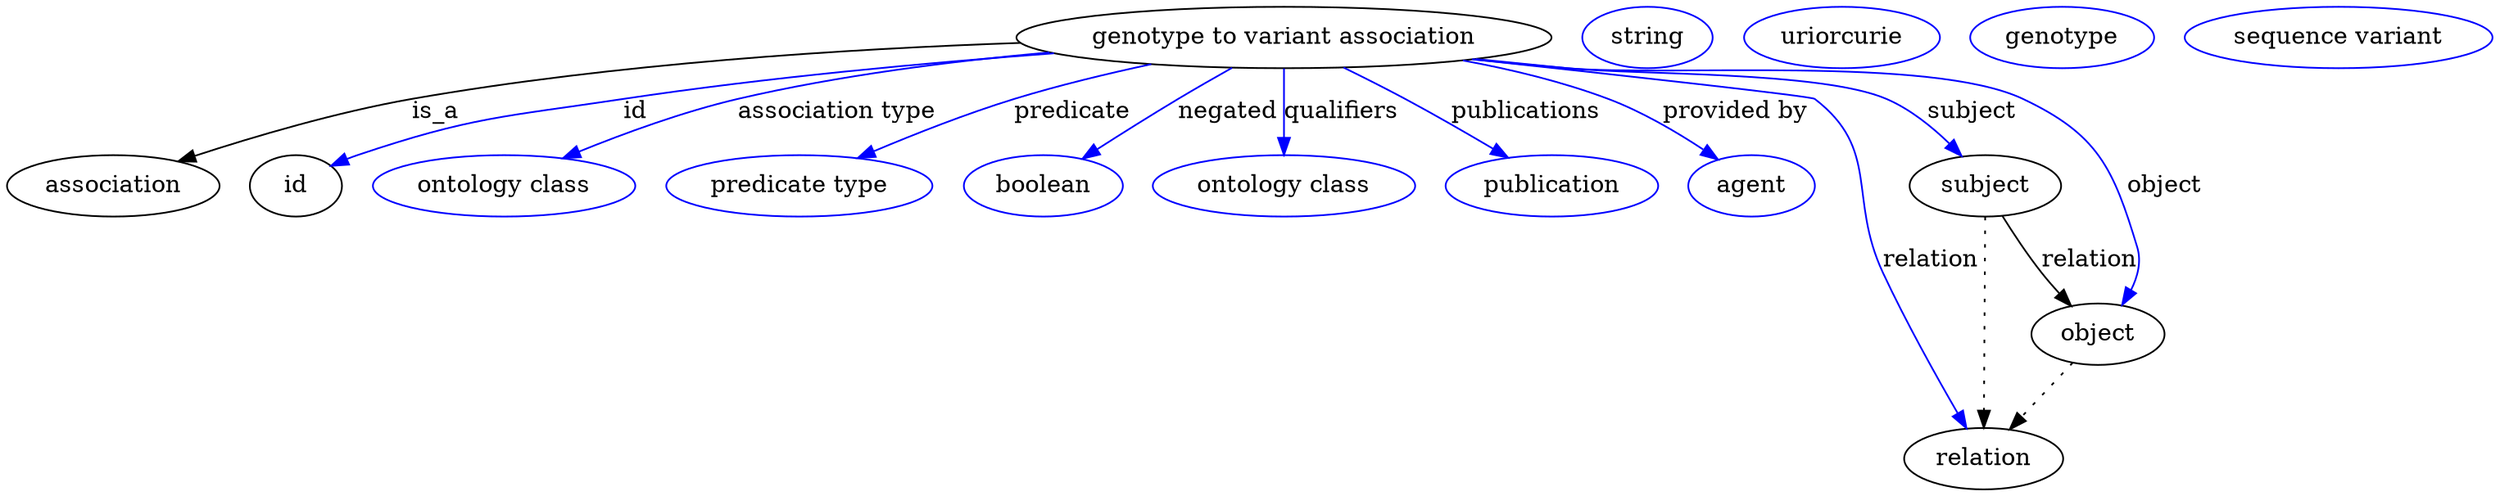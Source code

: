 digraph {
	graph [bb="0,0,1195.6,283"];
	node [label="\N"];
	"genotype to variant association"	 [height=0.5,
		label="genotype to variant association",
		pos="627.05,265",
		width=3.34];
	association	 [height=0.5,
		pos="50.046,178",
		width=1.3902];
	"genotype to variant association" -> association	 [label=is_a,
		lp="226.05,221.5",
		pos="e,84.578,191.04 508.91,261.34 426.03,257.15 312.99,248.19 215.05,229 173.31,220.82 127.18,206.05 94.328,194.51"];
	id	 [height=0.5,
		pos="145.05,178",
		width=0.75];
	"genotype to variant association" -> id	 [color=blue,
		label=id,
		lp="327.55,221.5",
		pos="e,166,189.51 523.91,255.74 464.62,249.69 388.87,240.73 322.05,229 258.65,217.88 241.57,217.87 181.05,196 179.17,195.32 177.27,194.57 \
175.37,193.78",
		style=solid];
	"association type"	 [color=blue,
		height=0.5,
		label="ontology class",
		pos="252.05,178",
		width=1.7151];
	"genotype to variant association" -> "association type"	 [color=blue,
		label="association type",
		lp="424.05,221.5",
		pos="e,284.47,193.38 524.71,255.54 479.83,249.99 426.82,241.54 380.05,229 350.47,221.07 318.47,208.32 293.86,197.55",
		style=solid];
	predicate	 [color=blue,
		height=0.5,
		label="predicate type",
		pos="392.05,178",
		width=1.679];
	"genotype to variant association" -> predicate	 [color=blue,
		label=predicate,
		lp="532.05,221.5",
		pos="e,423.82,193.39 568.88,249.15 549.08,243.34 526.93,236.36 507.05,229 482.07,219.76 454.79,207.75 433.07,197.7",
		style=solid];
	negated	 [color=blue,
		height=0.5,
		label=boolean,
		pos="509.05,178",
		width=1.0652];
	"genotype to variant association" -> negated	 [color=blue,
		label=negated,
		lp="597.55,221.5",
		pos="e,530.02,193.46 602.88,247.18 584.12,233.35 558.04,214.12 538.13,199.44",
		style=solid];
	qualifiers	 [color=blue,
		height=0.5,
		label="ontology class",
		pos="627.05,178",
		width=1.7151];
	"genotype to variant association" -> qualifiers	 [color=blue,
		label=qualifiers,
		lp="653.05,221.5",
		pos="e,627.05,196 627.05,246.97 627.05,235.19 627.05,219.56 627.05,206.16",
		style=solid];
	publications	 [color=blue,
		height=0.5,
		label=publication,
		pos="757.05,178",
		width=1.3902];
	"genotype to variant association" -> publications	 [color=blue,
		label=publications,
		lp="737.55,221.5",
		pos="e,734.18,194.04 654.79,247.41 663.84,241.61 673.91,235.08 683.05,229 697.22,219.57 712.75,208.91 725.91,199.79",
		style=solid];
	"provided by"	 [color=blue,
		height=0.5,
		label=agent,
		pos="855.05,178",
		width=0.83048];
	"genotype to variant association" -> "provided by"	 [color=blue,
		label="provided by",
		lp="836.05,221.5",
		pos="e,836.63,192.24 704.65,251.18 727.81,245.72 752.91,238.44 775.05,229 793.92,220.95 813.36,208.66 828.36,198.16",
		style=solid];
	relation	 [height=0.5,
		pos="970.05,18",
		width=1.0471];
	"genotype to variant association" -> relation	 [color=blue,
		label=relation,
		lp="947.05,134.5",
		pos="e,963.09,35.917 714.66,252.6 784.64,242.64 871.32,230.12 873.05,229 889.65,218.25 937.82,99.941 959.38,45.332",
		style=solid];
	subject	 [height=0.5,
		pos="977.05,178",
		width=0.99297];
	"genotype to variant association" -> subject	 [color=blue,
		label=subject,
		lp="967.55,221.5",
		pos="e,965.18,195.27 713.73,252.5 727.86,250.57 742.35,248.68 756.05,247 793.97,242.36 892.64,245.62 927.05,229 939.26,223.1 950.16,212.93 \
958.65,203.22",
		style=solid];
	object	 [height=0.5,
		pos="1030,91",
		width=0.9027];
	"genotype to variant association" -> object	 [color=blue,
		label=object,
		lp="1059,178",
		pos="e,1040.1,108.25 712.65,252.29 727.11,250.37 741.99,248.52 756.05,247 808.12,241.38 943.81,251.62 991.05,229 1032.3,209.24 1036.5,\
186.75 1046,142 1047.8,133.96 1046.4,125.37 1043.8,117.59",
		style=solid];
	association_id	 [color=blue,
		height=0.5,
		label=string,
		pos="796.05,265",
		width=0.84854];
	"genotype to variant association_relation"	 [color=blue,
		height=0.5,
		label=uriorcurie,
		pos="890.05,265",
		width=1.2638];
	subject -> relation	 [pos="e,970.84,36.223 976.26,159.96 975.05,132.35 972.73,79.375 971.29,46.525",
		style=dotted];
	subject -> object	 [label=relation,
		lp="1025,134.5",
		pos="e,1017.1,107.88 985.71,160.2 990.74,150.24 997.38,137.72 1004,127 1006.3,123.39 1008.8,119.67 1011.3,116.04"];
	"genotype to variant association_subject"	 [color=blue,
		height=0.5,
		label=genotype,
		pos="996.05,265",
		width=1.1916];
	object -> relation	 [pos="e,984.02,35.006 1016.4,74.435 1008.8,65.141 999.11,53.359 990.57,42.968",
		style=dotted];
	"genotype to variant association_object"	 [color=blue,
		height=0.5,
		label="sequence variant",
		pos="1126,265",
		width=1.9318];
}
